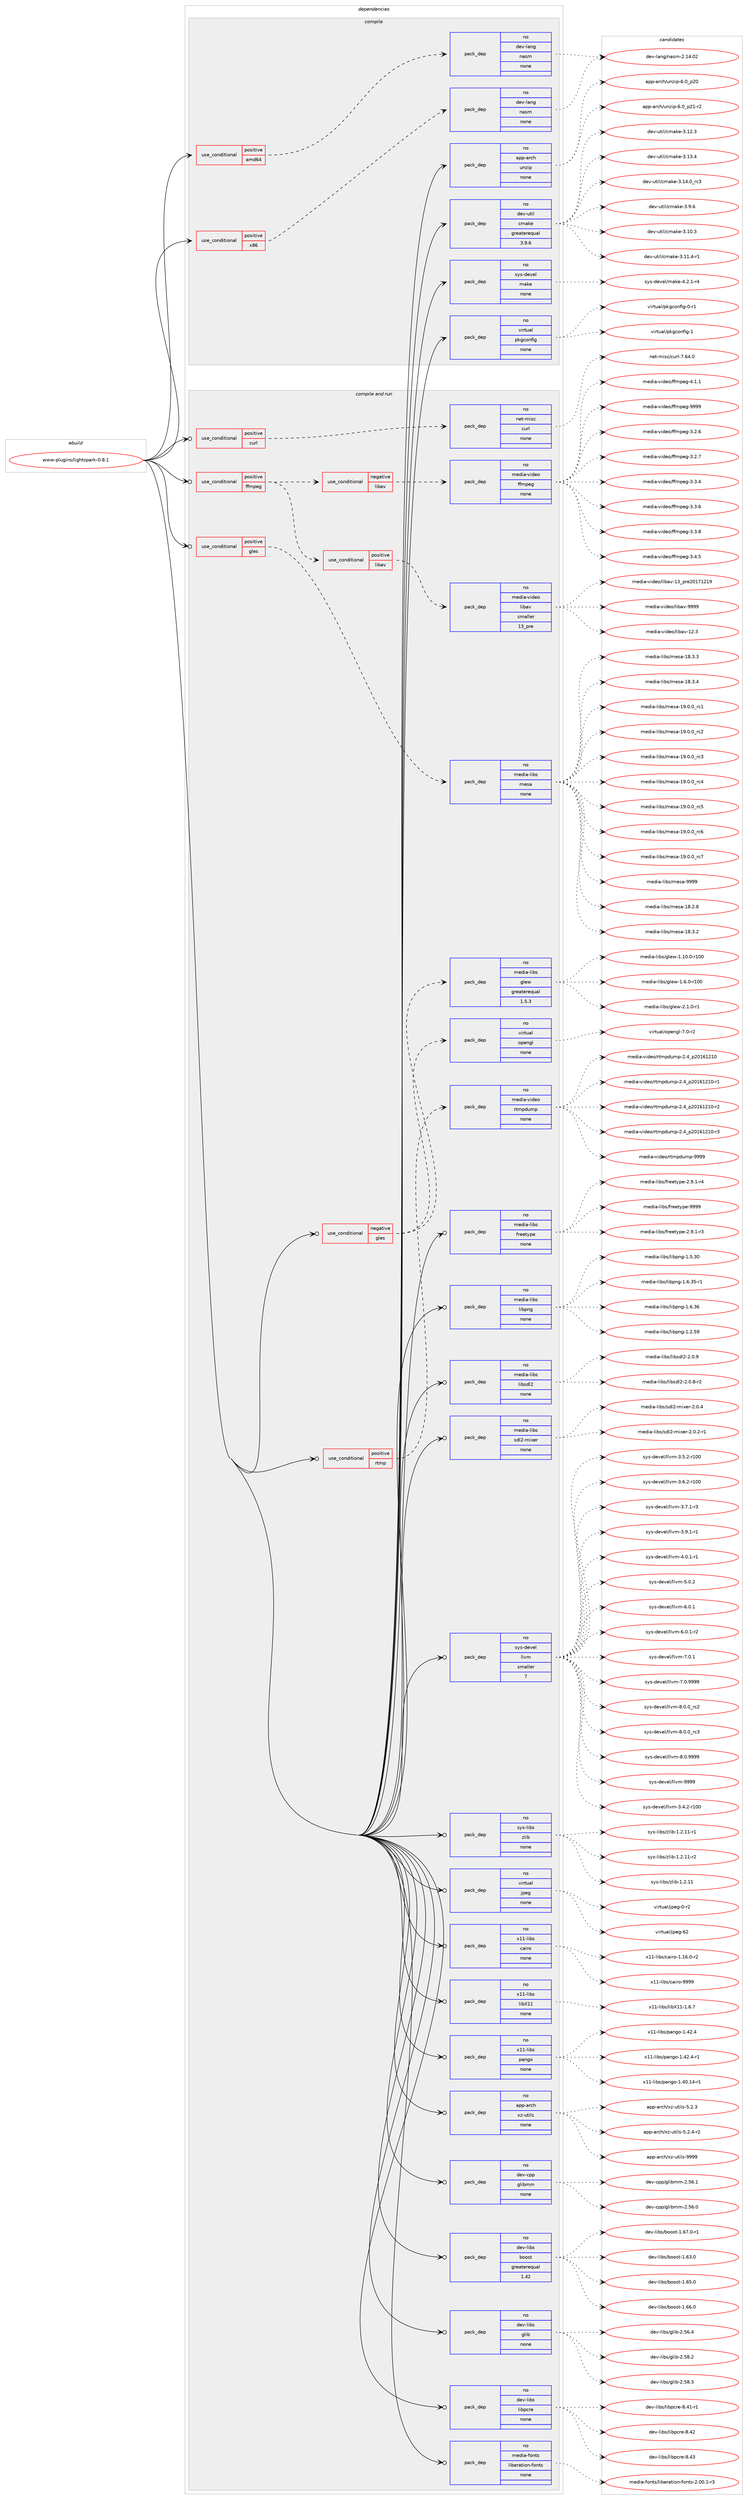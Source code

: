 digraph prolog {

# *************
# Graph options
# *************

newrank=true;
concentrate=true;
compound=true;
graph [rankdir=LR,fontname=Helvetica,fontsize=10,ranksep=1.5];#, ranksep=2.5, nodesep=0.2];
edge  [arrowhead=vee];
node  [fontname=Helvetica,fontsize=10];

# **********
# The ebuild
# **********

subgraph cluster_leftcol {
color=gray;
rank=same;
label=<<i>ebuild</i>>;
id [label="www-plugins/lightspark-0.8.1", color=red, width=4, href="../www-plugins/lightspark-0.8.1.svg"];
}

# ****************
# The dependencies
# ****************

subgraph cluster_midcol {
color=gray;
label=<<i>dependencies</i>>;
subgraph cluster_compile {
fillcolor="#eeeeee";
style=filled;
label=<<i>compile</i>>;
subgraph cond464364 {
dependency1750812 [label=<<TABLE BORDER="0" CELLBORDER="1" CELLSPACING="0" CELLPADDING="4"><TR><TD ROWSPAN="3" CELLPADDING="10">use_conditional</TD></TR><TR><TD>positive</TD></TR><TR><TD>amd64</TD></TR></TABLE>>, shape=none, color=red];
subgraph pack1257168 {
dependency1750813 [label=<<TABLE BORDER="0" CELLBORDER="1" CELLSPACING="0" CELLPADDING="4" WIDTH="220"><TR><TD ROWSPAN="6" CELLPADDING="30">pack_dep</TD></TR><TR><TD WIDTH="110">no</TD></TR><TR><TD>dev-lang</TD></TR><TR><TD>nasm</TD></TR><TR><TD>none</TD></TR><TR><TD></TD></TR></TABLE>>, shape=none, color=blue];
}
dependency1750812:e -> dependency1750813:w [weight=20,style="dashed",arrowhead="vee"];
}
id:e -> dependency1750812:w [weight=20,style="solid",arrowhead="vee"];
subgraph cond464365 {
dependency1750814 [label=<<TABLE BORDER="0" CELLBORDER="1" CELLSPACING="0" CELLPADDING="4"><TR><TD ROWSPAN="3" CELLPADDING="10">use_conditional</TD></TR><TR><TD>positive</TD></TR><TR><TD>x86</TD></TR></TABLE>>, shape=none, color=red];
subgraph pack1257169 {
dependency1750815 [label=<<TABLE BORDER="0" CELLBORDER="1" CELLSPACING="0" CELLPADDING="4" WIDTH="220"><TR><TD ROWSPAN="6" CELLPADDING="30">pack_dep</TD></TR><TR><TD WIDTH="110">no</TD></TR><TR><TD>dev-lang</TD></TR><TR><TD>nasm</TD></TR><TR><TD>none</TD></TR><TR><TD></TD></TR></TABLE>>, shape=none, color=blue];
}
dependency1750814:e -> dependency1750815:w [weight=20,style="dashed",arrowhead="vee"];
}
id:e -> dependency1750814:w [weight=20,style="solid",arrowhead="vee"];
subgraph pack1257170 {
dependency1750816 [label=<<TABLE BORDER="0" CELLBORDER="1" CELLSPACING="0" CELLPADDING="4" WIDTH="220"><TR><TD ROWSPAN="6" CELLPADDING="30">pack_dep</TD></TR><TR><TD WIDTH="110">no</TD></TR><TR><TD>app-arch</TD></TR><TR><TD>unzip</TD></TR><TR><TD>none</TD></TR><TR><TD></TD></TR></TABLE>>, shape=none, color=blue];
}
id:e -> dependency1750816:w [weight=20,style="solid",arrowhead="vee"];
subgraph pack1257171 {
dependency1750817 [label=<<TABLE BORDER="0" CELLBORDER="1" CELLSPACING="0" CELLPADDING="4" WIDTH="220"><TR><TD ROWSPAN="6" CELLPADDING="30">pack_dep</TD></TR><TR><TD WIDTH="110">no</TD></TR><TR><TD>dev-util</TD></TR><TR><TD>cmake</TD></TR><TR><TD>greaterequal</TD></TR><TR><TD>3.9.6</TD></TR></TABLE>>, shape=none, color=blue];
}
id:e -> dependency1750817:w [weight=20,style="solid",arrowhead="vee"];
subgraph pack1257172 {
dependency1750818 [label=<<TABLE BORDER="0" CELLBORDER="1" CELLSPACING="0" CELLPADDING="4" WIDTH="220"><TR><TD ROWSPAN="6" CELLPADDING="30">pack_dep</TD></TR><TR><TD WIDTH="110">no</TD></TR><TR><TD>sys-devel</TD></TR><TR><TD>make</TD></TR><TR><TD>none</TD></TR><TR><TD></TD></TR></TABLE>>, shape=none, color=blue];
}
id:e -> dependency1750818:w [weight=20,style="solid",arrowhead="vee"];
subgraph pack1257173 {
dependency1750819 [label=<<TABLE BORDER="0" CELLBORDER="1" CELLSPACING="0" CELLPADDING="4" WIDTH="220"><TR><TD ROWSPAN="6" CELLPADDING="30">pack_dep</TD></TR><TR><TD WIDTH="110">no</TD></TR><TR><TD>virtual</TD></TR><TR><TD>pkgconfig</TD></TR><TR><TD>none</TD></TR><TR><TD></TD></TR></TABLE>>, shape=none, color=blue];
}
id:e -> dependency1750819:w [weight=20,style="solid",arrowhead="vee"];
}
subgraph cluster_compileandrun {
fillcolor="#eeeeee";
style=filled;
label=<<i>compile and run</i>>;
subgraph cond464366 {
dependency1750820 [label=<<TABLE BORDER="0" CELLBORDER="1" CELLSPACING="0" CELLPADDING="4"><TR><TD ROWSPAN="3" CELLPADDING="10">use_conditional</TD></TR><TR><TD>negative</TD></TR><TR><TD>gles</TD></TR></TABLE>>, shape=none, color=red];
subgraph pack1257174 {
dependency1750821 [label=<<TABLE BORDER="0" CELLBORDER="1" CELLSPACING="0" CELLPADDING="4" WIDTH="220"><TR><TD ROWSPAN="6" CELLPADDING="30">pack_dep</TD></TR><TR><TD WIDTH="110">no</TD></TR><TR><TD>media-libs</TD></TR><TR><TD>glew</TD></TR><TR><TD>greaterequal</TD></TR><TR><TD>1.5.3</TD></TR></TABLE>>, shape=none, color=blue];
}
dependency1750820:e -> dependency1750821:w [weight=20,style="dashed",arrowhead="vee"];
subgraph pack1257175 {
dependency1750822 [label=<<TABLE BORDER="0" CELLBORDER="1" CELLSPACING="0" CELLPADDING="4" WIDTH="220"><TR><TD ROWSPAN="6" CELLPADDING="30">pack_dep</TD></TR><TR><TD WIDTH="110">no</TD></TR><TR><TD>virtual</TD></TR><TR><TD>opengl</TD></TR><TR><TD>none</TD></TR><TR><TD></TD></TR></TABLE>>, shape=none, color=blue];
}
dependency1750820:e -> dependency1750822:w [weight=20,style="dashed",arrowhead="vee"];
}
id:e -> dependency1750820:w [weight=20,style="solid",arrowhead="odotvee"];
subgraph cond464367 {
dependency1750823 [label=<<TABLE BORDER="0" CELLBORDER="1" CELLSPACING="0" CELLPADDING="4"><TR><TD ROWSPAN="3" CELLPADDING="10">use_conditional</TD></TR><TR><TD>positive</TD></TR><TR><TD>curl</TD></TR></TABLE>>, shape=none, color=red];
subgraph pack1257176 {
dependency1750824 [label=<<TABLE BORDER="0" CELLBORDER="1" CELLSPACING="0" CELLPADDING="4" WIDTH="220"><TR><TD ROWSPAN="6" CELLPADDING="30">pack_dep</TD></TR><TR><TD WIDTH="110">no</TD></TR><TR><TD>net-misc</TD></TR><TR><TD>curl</TD></TR><TR><TD>none</TD></TR><TR><TD></TD></TR></TABLE>>, shape=none, color=blue];
}
dependency1750823:e -> dependency1750824:w [weight=20,style="dashed",arrowhead="vee"];
}
id:e -> dependency1750823:w [weight=20,style="solid",arrowhead="odotvee"];
subgraph cond464368 {
dependency1750825 [label=<<TABLE BORDER="0" CELLBORDER="1" CELLSPACING="0" CELLPADDING="4"><TR><TD ROWSPAN="3" CELLPADDING="10">use_conditional</TD></TR><TR><TD>positive</TD></TR><TR><TD>ffmpeg</TD></TR></TABLE>>, shape=none, color=red];
subgraph cond464369 {
dependency1750826 [label=<<TABLE BORDER="0" CELLBORDER="1" CELLSPACING="0" CELLPADDING="4"><TR><TD ROWSPAN="3" CELLPADDING="10">use_conditional</TD></TR><TR><TD>positive</TD></TR><TR><TD>libav</TD></TR></TABLE>>, shape=none, color=red];
subgraph pack1257177 {
dependency1750827 [label=<<TABLE BORDER="0" CELLBORDER="1" CELLSPACING="0" CELLPADDING="4" WIDTH="220"><TR><TD ROWSPAN="6" CELLPADDING="30">pack_dep</TD></TR><TR><TD WIDTH="110">no</TD></TR><TR><TD>media-video</TD></TR><TR><TD>libav</TD></TR><TR><TD>smaller</TD></TR><TR><TD>13_pre</TD></TR></TABLE>>, shape=none, color=blue];
}
dependency1750826:e -> dependency1750827:w [weight=20,style="dashed",arrowhead="vee"];
}
dependency1750825:e -> dependency1750826:w [weight=20,style="dashed",arrowhead="vee"];
subgraph cond464370 {
dependency1750828 [label=<<TABLE BORDER="0" CELLBORDER="1" CELLSPACING="0" CELLPADDING="4"><TR><TD ROWSPAN="3" CELLPADDING="10">use_conditional</TD></TR><TR><TD>negative</TD></TR><TR><TD>libav</TD></TR></TABLE>>, shape=none, color=red];
subgraph pack1257178 {
dependency1750829 [label=<<TABLE BORDER="0" CELLBORDER="1" CELLSPACING="0" CELLPADDING="4" WIDTH="220"><TR><TD ROWSPAN="6" CELLPADDING="30">pack_dep</TD></TR><TR><TD WIDTH="110">no</TD></TR><TR><TD>media-video</TD></TR><TR><TD>ffmpeg</TD></TR><TR><TD>none</TD></TR><TR><TD></TD></TR></TABLE>>, shape=none, color=blue];
}
dependency1750828:e -> dependency1750829:w [weight=20,style="dashed",arrowhead="vee"];
}
dependency1750825:e -> dependency1750828:w [weight=20,style="dashed",arrowhead="vee"];
}
id:e -> dependency1750825:w [weight=20,style="solid",arrowhead="odotvee"];
subgraph cond464371 {
dependency1750830 [label=<<TABLE BORDER="0" CELLBORDER="1" CELLSPACING="0" CELLPADDING="4"><TR><TD ROWSPAN="3" CELLPADDING="10">use_conditional</TD></TR><TR><TD>positive</TD></TR><TR><TD>gles</TD></TR></TABLE>>, shape=none, color=red];
subgraph pack1257179 {
dependency1750831 [label=<<TABLE BORDER="0" CELLBORDER="1" CELLSPACING="0" CELLPADDING="4" WIDTH="220"><TR><TD ROWSPAN="6" CELLPADDING="30">pack_dep</TD></TR><TR><TD WIDTH="110">no</TD></TR><TR><TD>media-libs</TD></TR><TR><TD>mesa</TD></TR><TR><TD>none</TD></TR><TR><TD></TD></TR></TABLE>>, shape=none, color=blue];
}
dependency1750830:e -> dependency1750831:w [weight=20,style="dashed",arrowhead="vee"];
}
id:e -> dependency1750830:w [weight=20,style="solid",arrowhead="odotvee"];
subgraph cond464372 {
dependency1750832 [label=<<TABLE BORDER="0" CELLBORDER="1" CELLSPACING="0" CELLPADDING="4"><TR><TD ROWSPAN="3" CELLPADDING="10">use_conditional</TD></TR><TR><TD>positive</TD></TR><TR><TD>rtmp</TD></TR></TABLE>>, shape=none, color=red];
subgraph pack1257180 {
dependency1750833 [label=<<TABLE BORDER="0" CELLBORDER="1" CELLSPACING="0" CELLPADDING="4" WIDTH="220"><TR><TD ROWSPAN="6" CELLPADDING="30">pack_dep</TD></TR><TR><TD WIDTH="110">no</TD></TR><TR><TD>media-video</TD></TR><TR><TD>rtmpdump</TD></TR><TR><TD>none</TD></TR><TR><TD></TD></TR></TABLE>>, shape=none, color=blue];
}
dependency1750832:e -> dependency1750833:w [weight=20,style="dashed",arrowhead="vee"];
}
id:e -> dependency1750832:w [weight=20,style="solid",arrowhead="odotvee"];
subgraph pack1257181 {
dependency1750834 [label=<<TABLE BORDER="0" CELLBORDER="1" CELLSPACING="0" CELLPADDING="4" WIDTH="220"><TR><TD ROWSPAN="6" CELLPADDING="30">pack_dep</TD></TR><TR><TD WIDTH="110">no</TD></TR><TR><TD>app-arch</TD></TR><TR><TD>xz-utils</TD></TR><TR><TD>none</TD></TR><TR><TD></TD></TR></TABLE>>, shape=none, color=blue];
}
id:e -> dependency1750834:w [weight=20,style="solid",arrowhead="odotvee"];
subgraph pack1257182 {
dependency1750835 [label=<<TABLE BORDER="0" CELLBORDER="1" CELLSPACING="0" CELLPADDING="4" WIDTH="220"><TR><TD ROWSPAN="6" CELLPADDING="30">pack_dep</TD></TR><TR><TD WIDTH="110">no</TD></TR><TR><TD>dev-cpp</TD></TR><TR><TD>glibmm</TD></TR><TR><TD>none</TD></TR><TR><TD></TD></TR></TABLE>>, shape=none, color=blue];
}
id:e -> dependency1750835:w [weight=20,style="solid",arrowhead="odotvee"];
subgraph pack1257183 {
dependency1750836 [label=<<TABLE BORDER="0" CELLBORDER="1" CELLSPACING="0" CELLPADDING="4" WIDTH="220"><TR><TD ROWSPAN="6" CELLPADDING="30">pack_dep</TD></TR><TR><TD WIDTH="110">no</TD></TR><TR><TD>dev-libs</TD></TR><TR><TD>boost</TD></TR><TR><TD>greaterequal</TD></TR><TR><TD>1.42</TD></TR></TABLE>>, shape=none, color=blue];
}
id:e -> dependency1750836:w [weight=20,style="solid",arrowhead="odotvee"];
subgraph pack1257184 {
dependency1750837 [label=<<TABLE BORDER="0" CELLBORDER="1" CELLSPACING="0" CELLPADDING="4" WIDTH="220"><TR><TD ROWSPAN="6" CELLPADDING="30">pack_dep</TD></TR><TR><TD WIDTH="110">no</TD></TR><TR><TD>dev-libs</TD></TR><TR><TD>glib</TD></TR><TR><TD>none</TD></TR><TR><TD></TD></TR></TABLE>>, shape=none, color=blue];
}
id:e -> dependency1750837:w [weight=20,style="solid",arrowhead="odotvee"];
subgraph pack1257185 {
dependency1750838 [label=<<TABLE BORDER="0" CELLBORDER="1" CELLSPACING="0" CELLPADDING="4" WIDTH="220"><TR><TD ROWSPAN="6" CELLPADDING="30">pack_dep</TD></TR><TR><TD WIDTH="110">no</TD></TR><TR><TD>dev-libs</TD></TR><TR><TD>libpcre</TD></TR><TR><TD>none</TD></TR><TR><TD></TD></TR></TABLE>>, shape=none, color=blue];
}
id:e -> dependency1750838:w [weight=20,style="solid",arrowhead="odotvee"];
subgraph pack1257186 {
dependency1750839 [label=<<TABLE BORDER="0" CELLBORDER="1" CELLSPACING="0" CELLPADDING="4" WIDTH="220"><TR><TD ROWSPAN="6" CELLPADDING="30">pack_dep</TD></TR><TR><TD WIDTH="110">no</TD></TR><TR><TD>media-fonts</TD></TR><TR><TD>liberation-fonts</TD></TR><TR><TD>none</TD></TR><TR><TD></TD></TR></TABLE>>, shape=none, color=blue];
}
id:e -> dependency1750839:w [weight=20,style="solid",arrowhead="odotvee"];
subgraph pack1257187 {
dependency1750840 [label=<<TABLE BORDER="0" CELLBORDER="1" CELLSPACING="0" CELLPADDING="4" WIDTH="220"><TR><TD ROWSPAN="6" CELLPADDING="30">pack_dep</TD></TR><TR><TD WIDTH="110">no</TD></TR><TR><TD>media-libs</TD></TR><TR><TD>freetype</TD></TR><TR><TD>none</TD></TR><TR><TD></TD></TR></TABLE>>, shape=none, color=blue];
}
id:e -> dependency1750840:w [weight=20,style="solid",arrowhead="odotvee"];
subgraph pack1257188 {
dependency1750841 [label=<<TABLE BORDER="0" CELLBORDER="1" CELLSPACING="0" CELLPADDING="4" WIDTH="220"><TR><TD ROWSPAN="6" CELLPADDING="30">pack_dep</TD></TR><TR><TD WIDTH="110">no</TD></TR><TR><TD>media-libs</TD></TR><TR><TD>libpng</TD></TR><TR><TD>none</TD></TR><TR><TD></TD></TR></TABLE>>, shape=none, color=blue];
}
id:e -> dependency1750841:w [weight=20,style="solid",arrowhead="odotvee"];
subgraph pack1257189 {
dependency1750842 [label=<<TABLE BORDER="0" CELLBORDER="1" CELLSPACING="0" CELLPADDING="4" WIDTH="220"><TR><TD ROWSPAN="6" CELLPADDING="30">pack_dep</TD></TR><TR><TD WIDTH="110">no</TD></TR><TR><TD>media-libs</TD></TR><TR><TD>libsdl2</TD></TR><TR><TD>none</TD></TR><TR><TD></TD></TR></TABLE>>, shape=none, color=blue];
}
id:e -> dependency1750842:w [weight=20,style="solid",arrowhead="odotvee"];
subgraph pack1257190 {
dependency1750843 [label=<<TABLE BORDER="0" CELLBORDER="1" CELLSPACING="0" CELLPADDING="4" WIDTH="220"><TR><TD ROWSPAN="6" CELLPADDING="30">pack_dep</TD></TR><TR><TD WIDTH="110">no</TD></TR><TR><TD>media-libs</TD></TR><TR><TD>sdl2-mixer</TD></TR><TR><TD>none</TD></TR><TR><TD></TD></TR></TABLE>>, shape=none, color=blue];
}
id:e -> dependency1750843:w [weight=20,style="solid",arrowhead="odotvee"];
subgraph pack1257191 {
dependency1750844 [label=<<TABLE BORDER="0" CELLBORDER="1" CELLSPACING="0" CELLPADDING="4" WIDTH="220"><TR><TD ROWSPAN="6" CELLPADDING="30">pack_dep</TD></TR><TR><TD WIDTH="110">no</TD></TR><TR><TD>sys-devel</TD></TR><TR><TD>llvm</TD></TR><TR><TD>smaller</TD></TR><TR><TD>7</TD></TR></TABLE>>, shape=none, color=blue];
}
id:e -> dependency1750844:w [weight=20,style="solid",arrowhead="odotvee"];
subgraph pack1257192 {
dependency1750845 [label=<<TABLE BORDER="0" CELLBORDER="1" CELLSPACING="0" CELLPADDING="4" WIDTH="220"><TR><TD ROWSPAN="6" CELLPADDING="30">pack_dep</TD></TR><TR><TD WIDTH="110">no</TD></TR><TR><TD>sys-libs</TD></TR><TR><TD>zlib</TD></TR><TR><TD>none</TD></TR><TR><TD></TD></TR></TABLE>>, shape=none, color=blue];
}
id:e -> dependency1750845:w [weight=20,style="solid",arrowhead="odotvee"];
subgraph pack1257193 {
dependency1750846 [label=<<TABLE BORDER="0" CELLBORDER="1" CELLSPACING="0" CELLPADDING="4" WIDTH="220"><TR><TD ROWSPAN="6" CELLPADDING="30">pack_dep</TD></TR><TR><TD WIDTH="110">no</TD></TR><TR><TD>virtual</TD></TR><TR><TD>jpeg</TD></TR><TR><TD>none</TD></TR><TR><TD></TD></TR></TABLE>>, shape=none, color=blue];
}
id:e -> dependency1750846:w [weight=20,style="solid",arrowhead="odotvee"];
subgraph pack1257194 {
dependency1750847 [label=<<TABLE BORDER="0" CELLBORDER="1" CELLSPACING="0" CELLPADDING="4" WIDTH="220"><TR><TD ROWSPAN="6" CELLPADDING="30">pack_dep</TD></TR><TR><TD WIDTH="110">no</TD></TR><TR><TD>x11-libs</TD></TR><TR><TD>cairo</TD></TR><TR><TD>none</TD></TR><TR><TD></TD></TR></TABLE>>, shape=none, color=blue];
}
id:e -> dependency1750847:w [weight=20,style="solid",arrowhead="odotvee"];
subgraph pack1257195 {
dependency1750848 [label=<<TABLE BORDER="0" CELLBORDER="1" CELLSPACING="0" CELLPADDING="4" WIDTH="220"><TR><TD ROWSPAN="6" CELLPADDING="30">pack_dep</TD></TR><TR><TD WIDTH="110">no</TD></TR><TR><TD>x11-libs</TD></TR><TR><TD>libX11</TD></TR><TR><TD>none</TD></TR><TR><TD></TD></TR></TABLE>>, shape=none, color=blue];
}
id:e -> dependency1750848:w [weight=20,style="solid",arrowhead="odotvee"];
subgraph pack1257196 {
dependency1750849 [label=<<TABLE BORDER="0" CELLBORDER="1" CELLSPACING="0" CELLPADDING="4" WIDTH="220"><TR><TD ROWSPAN="6" CELLPADDING="30">pack_dep</TD></TR><TR><TD WIDTH="110">no</TD></TR><TR><TD>x11-libs</TD></TR><TR><TD>pango</TD></TR><TR><TD>none</TD></TR><TR><TD></TD></TR></TABLE>>, shape=none, color=blue];
}
id:e -> dependency1750849:w [weight=20,style="solid",arrowhead="odotvee"];
}
subgraph cluster_run {
fillcolor="#eeeeee";
style=filled;
label=<<i>run</i>>;
}
}

# **************
# The candidates
# **************

subgraph cluster_choices {
rank=same;
color=gray;
label=<<i>candidates</i>>;

subgraph choice1257168 {
color=black;
nodesep=1;
choice100101118451089711010347110971151094550464952464850 [label="dev-lang/nasm-2.14.02", color=red, width=4,href="../dev-lang/nasm-2.14.02.svg"];
dependency1750813:e -> choice100101118451089711010347110971151094550464952464850:w [style=dotted,weight="100"];
}
subgraph choice1257169 {
color=black;
nodesep=1;
choice100101118451089711010347110971151094550464952464850 [label="dev-lang/nasm-2.14.02", color=red, width=4,href="../dev-lang/nasm-2.14.02.svg"];
dependency1750815:e -> choice100101118451089711010347110971151094550464952464850:w [style=dotted,weight="100"];
}
subgraph choice1257170 {
color=black;
nodesep=1;
choice971121124597114991044711711012210511245544648951125048 [label="app-arch/unzip-6.0_p20", color=red, width=4,href="../app-arch/unzip-6.0_p20.svg"];
choice9711211245971149910447117110122105112455446489511250494511450 [label="app-arch/unzip-6.0_p21-r2", color=red, width=4,href="../app-arch/unzip-6.0_p21-r2.svg"];
dependency1750816:e -> choice971121124597114991044711711012210511245544648951125048:w [style=dotted,weight="100"];
dependency1750816:e -> choice9711211245971149910447117110122105112455446489511250494511450:w [style=dotted,weight="100"];
}
subgraph choice1257171 {
color=black;
nodesep=1;
choice1001011184511711610510847991099710710145514649484651 [label="dev-util/cmake-3.10.3", color=red, width=4,href="../dev-util/cmake-3.10.3.svg"];
choice10010111845117116105108479910997107101455146494946524511449 [label="dev-util/cmake-3.11.4-r1", color=red, width=4,href="../dev-util/cmake-3.11.4-r1.svg"];
choice1001011184511711610510847991099710710145514649504651 [label="dev-util/cmake-3.12.3", color=red, width=4,href="../dev-util/cmake-3.12.3.svg"];
choice1001011184511711610510847991099710710145514649514652 [label="dev-util/cmake-3.13.4", color=red, width=4,href="../dev-util/cmake-3.13.4.svg"];
choice1001011184511711610510847991099710710145514649524648951149951 [label="dev-util/cmake-3.14.0_rc3", color=red, width=4,href="../dev-util/cmake-3.14.0_rc3.svg"];
choice10010111845117116105108479910997107101455146574654 [label="dev-util/cmake-3.9.6", color=red, width=4,href="../dev-util/cmake-3.9.6.svg"];
dependency1750817:e -> choice1001011184511711610510847991099710710145514649484651:w [style=dotted,weight="100"];
dependency1750817:e -> choice10010111845117116105108479910997107101455146494946524511449:w [style=dotted,weight="100"];
dependency1750817:e -> choice1001011184511711610510847991099710710145514649504651:w [style=dotted,weight="100"];
dependency1750817:e -> choice1001011184511711610510847991099710710145514649514652:w [style=dotted,weight="100"];
dependency1750817:e -> choice1001011184511711610510847991099710710145514649524648951149951:w [style=dotted,weight="100"];
dependency1750817:e -> choice10010111845117116105108479910997107101455146574654:w [style=dotted,weight="100"];
}
subgraph choice1257172 {
color=black;
nodesep=1;
choice1151211154510010111810110847109971071014552465046494511452 [label="sys-devel/make-4.2.1-r4", color=red, width=4,href="../sys-devel/make-4.2.1-r4.svg"];
dependency1750818:e -> choice1151211154510010111810110847109971071014552465046494511452:w [style=dotted,weight="100"];
}
subgraph choice1257173 {
color=black;
nodesep=1;
choice11810511411611797108471121071039911111010210510345484511449 [label="virtual/pkgconfig-0-r1", color=red, width=4,href="../virtual/pkgconfig-0-r1.svg"];
choice1181051141161179710847112107103991111101021051034549 [label="virtual/pkgconfig-1", color=red, width=4,href="../virtual/pkgconfig-1.svg"];
dependency1750819:e -> choice11810511411611797108471121071039911111010210510345484511449:w [style=dotted,weight="100"];
dependency1750819:e -> choice1181051141161179710847112107103991111101021051034549:w [style=dotted,weight="100"];
}
subgraph choice1257174 {
color=black;
nodesep=1;
choice109101100105974510810598115471031081011194549464948464845114494848 [label="media-libs/glew-1.10.0-r100", color=red, width=4,href="../media-libs/glew-1.10.0-r100.svg"];
choice1091011001059745108105981154710310810111945494654464845114494848 [label="media-libs/glew-1.6.0-r100", color=red, width=4,href="../media-libs/glew-1.6.0-r100.svg"];
choice109101100105974510810598115471031081011194550464946484511449 [label="media-libs/glew-2.1.0-r1", color=red, width=4,href="../media-libs/glew-2.1.0-r1.svg"];
dependency1750821:e -> choice109101100105974510810598115471031081011194549464948464845114494848:w [style=dotted,weight="100"];
dependency1750821:e -> choice1091011001059745108105981154710310810111945494654464845114494848:w [style=dotted,weight="100"];
dependency1750821:e -> choice109101100105974510810598115471031081011194550464946484511449:w [style=dotted,weight="100"];
}
subgraph choice1257175 {
color=black;
nodesep=1;
choice1181051141161179710847111112101110103108455546484511450 [label="virtual/opengl-7.0-r2", color=red, width=4,href="../virtual/opengl-7.0-r2.svg"];
dependency1750822:e -> choice1181051141161179710847111112101110103108455546484511450:w [style=dotted,weight="100"];
}
subgraph choice1257176 {
color=black;
nodesep=1;
choice1101011164510910511599479911711410845554654524648 [label="net-misc/curl-7.64.0", color=red, width=4,href="../net-misc/curl-7.64.0.svg"];
dependency1750824:e -> choice1101011164510910511599479911711410845554654524648:w [style=dotted,weight="100"];
}
subgraph choice1257177 {
color=black;
nodesep=1;
choice10910110010597451181051001011114710810598971184549504651 [label="media-video/libav-12.3", color=red, width=4,href="../media-video/libav-12.3.svg"];
choice1091011001059745118105100101111471081059897118454951951121141015048495549504957 [label="media-video/libav-13_pre20171219", color=red, width=4,href="../media-video/libav-13_pre20171219.svg"];
choice10910110010597451181051001011114710810598971184557575757 [label="media-video/libav-9999", color=red, width=4,href="../media-video/libav-9999.svg"];
dependency1750827:e -> choice10910110010597451181051001011114710810598971184549504651:w [style=dotted,weight="100"];
dependency1750827:e -> choice1091011001059745118105100101111471081059897118454951951121141015048495549504957:w [style=dotted,weight="100"];
dependency1750827:e -> choice10910110010597451181051001011114710810598971184557575757:w [style=dotted,weight="100"];
}
subgraph choice1257178 {
color=black;
nodesep=1;
choice109101100105974511810510010111147102102109112101103455146504654 [label="media-video/ffmpeg-3.2.6", color=red, width=4,href="../media-video/ffmpeg-3.2.6.svg"];
choice109101100105974511810510010111147102102109112101103455146504655 [label="media-video/ffmpeg-3.2.7", color=red, width=4,href="../media-video/ffmpeg-3.2.7.svg"];
choice109101100105974511810510010111147102102109112101103455146514652 [label="media-video/ffmpeg-3.3.4", color=red, width=4,href="../media-video/ffmpeg-3.3.4.svg"];
choice109101100105974511810510010111147102102109112101103455146514654 [label="media-video/ffmpeg-3.3.6", color=red, width=4,href="../media-video/ffmpeg-3.3.6.svg"];
choice109101100105974511810510010111147102102109112101103455146514656 [label="media-video/ffmpeg-3.3.8", color=red, width=4,href="../media-video/ffmpeg-3.3.8.svg"];
choice109101100105974511810510010111147102102109112101103455146524653 [label="media-video/ffmpeg-3.4.5", color=red, width=4,href="../media-video/ffmpeg-3.4.5.svg"];
choice109101100105974511810510010111147102102109112101103455246494649 [label="media-video/ffmpeg-4.1.1", color=red, width=4,href="../media-video/ffmpeg-4.1.1.svg"];
choice1091011001059745118105100101111471021021091121011034557575757 [label="media-video/ffmpeg-9999", color=red, width=4,href="../media-video/ffmpeg-9999.svg"];
dependency1750829:e -> choice109101100105974511810510010111147102102109112101103455146504654:w [style=dotted,weight="100"];
dependency1750829:e -> choice109101100105974511810510010111147102102109112101103455146504655:w [style=dotted,weight="100"];
dependency1750829:e -> choice109101100105974511810510010111147102102109112101103455146514652:w [style=dotted,weight="100"];
dependency1750829:e -> choice109101100105974511810510010111147102102109112101103455146514654:w [style=dotted,weight="100"];
dependency1750829:e -> choice109101100105974511810510010111147102102109112101103455146514656:w [style=dotted,weight="100"];
dependency1750829:e -> choice109101100105974511810510010111147102102109112101103455146524653:w [style=dotted,weight="100"];
dependency1750829:e -> choice109101100105974511810510010111147102102109112101103455246494649:w [style=dotted,weight="100"];
dependency1750829:e -> choice1091011001059745118105100101111471021021091121011034557575757:w [style=dotted,weight="100"];
}
subgraph choice1257179 {
color=black;
nodesep=1;
choice109101100105974510810598115471091011159745495646504656 [label="media-libs/mesa-18.2.8", color=red, width=4,href="../media-libs/mesa-18.2.8.svg"];
choice109101100105974510810598115471091011159745495646514650 [label="media-libs/mesa-18.3.2", color=red, width=4,href="../media-libs/mesa-18.3.2.svg"];
choice109101100105974510810598115471091011159745495646514651 [label="media-libs/mesa-18.3.3", color=red, width=4,href="../media-libs/mesa-18.3.3.svg"];
choice109101100105974510810598115471091011159745495646514652 [label="media-libs/mesa-18.3.4", color=red, width=4,href="../media-libs/mesa-18.3.4.svg"];
choice109101100105974510810598115471091011159745495746484648951149949 [label="media-libs/mesa-19.0.0_rc1", color=red, width=4,href="../media-libs/mesa-19.0.0_rc1.svg"];
choice109101100105974510810598115471091011159745495746484648951149950 [label="media-libs/mesa-19.0.0_rc2", color=red, width=4,href="../media-libs/mesa-19.0.0_rc2.svg"];
choice109101100105974510810598115471091011159745495746484648951149951 [label="media-libs/mesa-19.0.0_rc3", color=red, width=4,href="../media-libs/mesa-19.0.0_rc3.svg"];
choice109101100105974510810598115471091011159745495746484648951149952 [label="media-libs/mesa-19.0.0_rc4", color=red, width=4,href="../media-libs/mesa-19.0.0_rc4.svg"];
choice109101100105974510810598115471091011159745495746484648951149953 [label="media-libs/mesa-19.0.0_rc5", color=red, width=4,href="../media-libs/mesa-19.0.0_rc5.svg"];
choice109101100105974510810598115471091011159745495746484648951149954 [label="media-libs/mesa-19.0.0_rc6", color=red, width=4,href="../media-libs/mesa-19.0.0_rc6.svg"];
choice109101100105974510810598115471091011159745495746484648951149955 [label="media-libs/mesa-19.0.0_rc7", color=red, width=4,href="../media-libs/mesa-19.0.0_rc7.svg"];
choice10910110010597451081059811547109101115974557575757 [label="media-libs/mesa-9999", color=red, width=4,href="../media-libs/mesa-9999.svg"];
dependency1750831:e -> choice109101100105974510810598115471091011159745495646504656:w [style=dotted,weight="100"];
dependency1750831:e -> choice109101100105974510810598115471091011159745495646514650:w [style=dotted,weight="100"];
dependency1750831:e -> choice109101100105974510810598115471091011159745495646514651:w [style=dotted,weight="100"];
dependency1750831:e -> choice109101100105974510810598115471091011159745495646514652:w [style=dotted,weight="100"];
dependency1750831:e -> choice109101100105974510810598115471091011159745495746484648951149949:w [style=dotted,weight="100"];
dependency1750831:e -> choice109101100105974510810598115471091011159745495746484648951149950:w [style=dotted,weight="100"];
dependency1750831:e -> choice109101100105974510810598115471091011159745495746484648951149951:w [style=dotted,weight="100"];
dependency1750831:e -> choice109101100105974510810598115471091011159745495746484648951149952:w [style=dotted,weight="100"];
dependency1750831:e -> choice109101100105974510810598115471091011159745495746484648951149953:w [style=dotted,weight="100"];
dependency1750831:e -> choice109101100105974510810598115471091011159745495746484648951149954:w [style=dotted,weight="100"];
dependency1750831:e -> choice109101100105974510810598115471091011159745495746484648951149955:w [style=dotted,weight="100"];
dependency1750831:e -> choice10910110010597451081059811547109101115974557575757:w [style=dotted,weight="100"];
}
subgraph choice1257180 {
color=black;
nodesep=1;
choice10910110010597451181051001011114711411610911210011710911245504652951125048495449504948 [label="media-video/rtmpdump-2.4_p20161210", color=red, width=4,href="../media-video/rtmpdump-2.4_p20161210.svg"];
choice109101100105974511810510010111147114116109112100117109112455046529511250484954495049484511449 [label="media-video/rtmpdump-2.4_p20161210-r1", color=red, width=4,href="../media-video/rtmpdump-2.4_p20161210-r1.svg"];
choice109101100105974511810510010111147114116109112100117109112455046529511250484954495049484511450 [label="media-video/rtmpdump-2.4_p20161210-r2", color=red, width=4,href="../media-video/rtmpdump-2.4_p20161210-r2.svg"];
choice109101100105974511810510010111147114116109112100117109112455046529511250484954495049484511451 [label="media-video/rtmpdump-2.4_p20161210-r3", color=red, width=4,href="../media-video/rtmpdump-2.4_p20161210-r3.svg"];
choice1091011001059745118105100101111471141161091121001171091124557575757 [label="media-video/rtmpdump-9999", color=red, width=4,href="../media-video/rtmpdump-9999.svg"];
dependency1750833:e -> choice10910110010597451181051001011114711411610911210011710911245504652951125048495449504948:w [style=dotted,weight="100"];
dependency1750833:e -> choice109101100105974511810510010111147114116109112100117109112455046529511250484954495049484511449:w [style=dotted,weight="100"];
dependency1750833:e -> choice109101100105974511810510010111147114116109112100117109112455046529511250484954495049484511450:w [style=dotted,weight="100"];
dependency1750833:e -> choice109101100105974511810510010111147114116109112100117109112455046529511250484954495049484511451:w [style=dotted,weight="100"];
dependency1750833:e -> choice1091011001059745118105100101111471141161091121001171091124557575757:w [style=dotted,weight="100"];
}
subgraph choice1257181 {
color=black;
nodesep=1;
choice971121124597114991044712012245117116105108115455346504651 [label="app-arch/xz-utils-5.2.3", color=red, width=4,href="../app-arch/xz-utils-5.2.3.svg"];
choice9711211245971149910447120122451171161051081154553465046524511450 [label="app-arch/xz-utils-5.2.4-r2", color=red, width=4,href="../app-arch/xz-utils-5.2.4-r2.svg"];
choice9711211245971149910447120122451171161051081154557575757 [label="app-arch/xz-utils-9999", color=red, width=4,href="../app-arch/xz-utils-9999.svg"];
dependency1750834:e -> choice971121124597114991044712012245117116105108115455346504651:w [style=dotted,weight="100"];
dependency1750834:e -> choice9711211245971149910447120122451171161051081154553465046524511450:w [style=dotted,weight="100"];
dependency1750834:e -> choice9711211245971149910447120122451171161051081154557575757:w [style=dotted,weight="100"];
}
subgraph choice1257182 {
color=black;
nodesep=1;
choice1001011184599112112471031081059810910945504653544648 [label="dev-cpp/glibmm-2.56.0", color=red, width=4,href="../dev-cpp/glibmm-2.56.0.svg"];
choice1001011184599112112471031081059810910945504653544649 [label="dev-cpp/glibmm-2.56.1", color=red, width=4,href="../dev-cpp/glibmm-2.56.1.svg"];
dependency1750835:e -> choice1001011184599112112471031081059810910945504653544648:w [style=dotted,weight="100"];
dependency1750835:e -> choice1001011184599112112471031081059810910945504653544649:w [style=dotted,weight="100"];
}
subgraph choice1257183 {
color=black;
nodesep=1;
choice1001011184510810598115479811111111511645494654514648 [label="dev-libs/boost-1.63.0", color=red, width=4,href="../dev-libs/boost-1.63.0.svg"];
choice1001011184510810598115479811111111511645494654534648 [label="dev-libs/boost-1.65.0", color=red, width=4,href="../dev-libs/boost-1.65.0.svg"];
choice1001011184510810598115479811111111511645494654544648 [label="dev-libs/boost-1.66.0", color=red, width=4,href="../dev-libs/boost-1.66.0.svg"];
choice10010111845108105981154798111111115116454946545546484511449 [label="dev-libs/boost-1.67.0-r1", color=red, width=4,href="../dev-libs/boost-1.67.0-r1.svg"];
dependency1750836:e -> choice1001011184510810598115479811111111511645494654514648:w [style=dotted,weight="100"];
dependency1750836:e -> choice1001011184510810598115479811111111511645494654534648:w [style=dotted,weight="100"];
dependency1750836:e -> choice1001011184510810598115479811111111511645494654544648:w [style=dotted,weight="100"];
dependency1750836:e -> choice10010111845108105981154798111111115116454946545546484511449:w [style=dotted,weight="100"];
}
subgraph choice1257184 {
color=black;
nodesep=1;
choice1001011184510810598115471031081059845504653544652 [label="dev-libs/glib-2.56.4", color=red, width=4,href="../dev-libs/glib-2.56.4.svg"];
choice1001011184510810598115471031081059845504653564650 [label="dev-libs/glib-2.58.2", color=red, width=4,href="../dev-libs/glib-2.58.2.svg"];
choice1001011184510810598115471031081059845504653564651 [label="dev-libs/glib-2.58.3", color=red, width=4,href="../dev-libs/glib-2.58.3.svg"];
dependency1750837:e -> choice1001011184510810598115471031081059845504653544652:w [style=dotted,weight="100"];
dependency1750837:e -> choice1001011184510810598115471031081059845504653564650:w [style=dotted,weight="100"];
dependency1750837:e -> choice1001011184510810598115471031081059845504653564651:w [style=dotted,weight="100"];
}
subgraph choice1257185 {
color=black;
nodesep=1;
choice100101118451081059811547108105981129911410145564652494511449 [label="dev-libs/libpcre-8.41-r1", color=red, width=4,href="../dev-libs/libpcre-8.41-r1.svg"];
choice10010111845108105981154710810598112991141014556465250 [label="dev-libs/libpcre-8.42", color=red, width=4,href="../dev-libs/libpcre-8.42.svg"];
choice10010111845108105981154710810598112991141014556465251 [label="dev-libs/libpcre-8.43", color=red, width=4,href="../dev-libs/libpcre-8.43.svg"];
dependency1750838:e -> choice100101118451081059811547108105981129911410145564652494511449:w [style=dotted,weight="100"];
dependency1750838:e -> choice10010111845108105981154710810598112991141014556465250:w [style=dotted,weight="100"];
dependency1750838:e -> choice10010111845108105981154710810598112991141014556465251:w [style=dotted,weight="100"];
}
subgraph choice1257186 {
color=black;
nodesep=1;
choice109101100105974510211111011611547108105981011149711610511111045102111110116115455046484846494511451 [label="media-fonts/liberation-fonts-2.00.1-r3", color=red, width=4,href="../media-fonts/liberation-fonts-2.00.1-r3.svg"];
dependency1750839:e -> choice109101100105974510211111011611547108105981011149711610511111045102111110116115455046484846494511451:w [style=dotted,weight="100"];
}
subgraph choice1257187 {
color=black;
nodesep=1;
choice109101100105974510810598115471021141011011161211121014550465746494511451 [label="media-libs/freetype-2.9.1-r3", color=red, width=4,href="../media-libs/freetype-2.9.1-r3.svg"];
choice109101100105974510810598115471021141011011161211121014550465746494511452 [label="media-libs/freetype-2.9.1-r4", color=red, width=4,href="../media-libs/freetype-2.9.1-r4.svg"];
choice109101100105974510810598115471021141011011161211121014557575757 [label="media-libs/freetype-9999", color=red, width=4,href="../media-libs/freetype-9999.svg"];
dependency1750840:e -> choice109101100105974510810598115471021141011011161211121014550465746494511451:w [style=dotted,weight="100"];
dependency1750840:e -> choice109101100105974510810598115471021141011011161211121014550465746494511452:w [style=dotted,weight="100"];
dependency1750840:e -> choice109101100105974510810598115471021141011011161211121014557575757:w [style=dotted,weight="100"];
}
subgraph choice1257188 {
color=black;
nodesep=1;
choice109101100105974510810598115471081059811211010345494650465357 [label="media-libs/libpng-1.2.59", color=red, width=4,href="../media-libs/libpng-1.2.59.svg"];
choice109101100105974510810598115471081059811211010345494653465148 [label="media-libs/libpng-1.5.30", color=red, width=4,href="../media-libs/libpng-1.5.30.svg"];
choice1091011001059745108105981154710810598112110103454946544651534511449 [label="media-libs/libpng-1.6.35-r1", color=red, width=4,href="../media-libs/libpng-1.6.35-r1.svg"];
choice109101100105974510810598115471081059811211010345494654465154 [label="media-libs/libpng-1.6.36", color=red, width=4,href="../media-libs/libpng-1.6.36.svg"];
dependency1750841:e -> choice109101100105974510810598115471081059811211010345494650465357:w [style=dotted,weight="100"];
dependency1750841:e -> choice109101100105974510810598115471081059811211010345494653465148:w [style=dotted,weight="100"];
dependency1750841:e -> choice1091011001059745108105981154710810598112110103454946544651534511449:w [style=dotted,weight="100"];
dependency1750841:e -> choice109101100105974510810598115471081059811211010345494654465154:w [style=dotted,weight="100"];
}
subgraph choice1257189 {
color=black;
nodesep=1;
choice1091011001059745108105981154710810598115100108504550464846564511450 [label="media-libs/libsdl2-2.0.8-r2", color=red, width=4,href="../media-libs/libsdl2-2.0.8-r2.svg"];
choice109101100105974510810598115471081059811510010850455046484657 [label="media-libs/libsdl2-2.0.9", color=red, width=4,href="../media-libs/libsdl2-2.0.9.svg"];
dependency1750842:e -> choice1091011001059745108105981154710810598115100108504550464846564511450:w [style=dotted,weight="100"];
dependency1750842:e -> choice109101100105974510810598115471081059811510010850455046484657:w [style=dotted,weight="100"];
}
subgraph choice1257190 {
color=black;
nodesep=1;
choice1091011001059745108105981154711510010850451091051201011144550464846504511449 [label="media-libs/sdl2-mixer-2.0.2-r1", color=red, width=4,href="../media-libs/sdl2-mixer-2.0.2-r1.svg"];
choice109101100105974510810598115471151001085045109105120101114455046484652 [label="media-libs/sdl2-mixer-2.0.4", color=red, width=4,href="../media-libs/sdl2-mixer-2.0.4.svg"];
dependency1750843:e -> choice1091011001059745108105981154711510010850451091051201011144550464846504511449:w [style=dotted,weight="100"];
dependency1750843:e -> choice109101100105974510810598115471151001085045109105120101114455046484652:w [style=dotted,weight="100"];
}
subgraph choice1257191 {
color=black;
nodesep=1;
choice115121115451001011181011084710810811810945514652465045114494848 [label="sys-devel/llvm-3.4.2-r100", color=red, width=4,href="../sys-devel/llvm-3.4.2-r100.svg"];
choice115121115451001011181011084710810811810945514653465045114494848 [label="sys-devel/llvm-3.5.2-r100", color=red, width=4,href="../sys-devel/llvm-3.5.2-r100.svg"];
choice115121115451001011181011084710810811810945514654465045114494848 [label="sys-devel/llvm-3.6.2-r100", color=red, width=4,href="../sys-devel/llvm-3.6.2-r100.svg"];
choice11512111545100101118101108471081081181094551465546494511451 [label="sys-devel/llvm-3.7.1-r3", color=red, width=4,href="../sys-devel/llvm-3.7.1-r3.svg"];
choice11512111545100101118101108471081081181094551465746494511449 [label="sys-devel/llvm-3.9.1-r1", color=red, width=4,href="../sys-devel/llvm-3.9.1-r1.svg"];
choice11512111545100101118101108471081081181094552464846494511449 [label="sys-devel/llvm-4.0.1-r1", color=red, width=4,href="../sys-devel/llvm-4.0.1-r1.svg"];
choice1151211154510010111810110847108108118109455346484650 [label="sys-devel/llvm-5.0.2", color=red, width=4,href="../sys-devel/llvm-5.0.2.svg"];
choice1151211154510010111810110847108108118109455446484649 [label="sys-devel/llvm-6.0.1", color=red, width=4,href="../sys-devel/llvm-6.0.1.svg"];
choice11512111545100101118101108471081081181094554464846494511450 [label="sys-devel/llvm-6.0.1-r2", color=red, width=4,href="../sys-devel/llvm-6.0.1-r2.svg"];
choice1151211154510010111810110847108108118109455546484649 [label="sys-devel/llvm-7.0.1", color=red, width=4,href="../sys-devel/llvm-7.0.1.svg"];
choice1151211154510010111810110847108108118109455546484657575757 [label="sys-devel/llvm-7.0.9999", color=red, width=4,href="../sys-devel/llvm-7.0.9999.svg"];
choice1151211154510010111810110847108108118109455646484648951149950 [label="sys-devel/llvm-8.0.0_rc2", color=red, width=4,href="../sys-devel/llvm-8.0.0_rc2.svg"];
choice1151211154510010111810110847108108118109455646484648951149951 [label="sys-devel/llvm-8.0.0_rc3", color=red, width=4,href="../sys-devel/llvm-8.0.0_rc3.svg"];
choice1151211154510010111810110847108108118109455646484657575757 [label="sys-devel/llvm-8.0.9999", color=red, width=4,href="../sys-devel/llvm-8.0.9999.svg"];
choice11512111545100101118101108471081081181094557575757 [label="sys-devel/llvm-9999", color=red, width=4,href="../sys-devel/llvm-9999.svg"];
dependency1750844:e -> choice115121115451001011181011084710810811810945514652465045114494848:w [style=dotted,weight="100"];
dependency1750844:e -> choice115121115451001011181011084710810811810945514653465045114494848:w [style=dotted,weight="100"];
dependency1750844:e -> choice115121115451001011181011084710810811810945514654465045114494848:w [style=dotted,weight="100"];
dependency1750844:e -> choice11512111545100101118101108471081081181094551465546494511451:w [style=dotted,weight="100"];
dependency1750844:e -> choice11512111545100101118101108471081081181094551465746494511449:w [style=dotted,weight="100"];
dependency1750844:e -> choice11512111545100101118101108471081081181094552464846494511449:w [style=dotted,weight="100"];
dependency1750844:e -> choice1151211154510010111810110847108108118109455346484650:w [style=dotted,weight="100"];
dependency1750844:e -> choice1151211154510010111810110847108108118109455446484649:w [style=dotted,weight="100"];
dependency1750844:e -> choice11512111545100101118101108471081081181094554464846494511450:w [style=dotted,weight="100"];
dependency1750844:e -> choice1151211154510010111810110847108108118109455546484649:w [style=dotted,weight="100"];
dependency1750844:e -> choice1151211154510010111810110847108108118109455546484657575757:w [style=dotted,weight="100"];
dependency1750844:e -> choice1151211154510010111810110847108108118109455646484648951149950:w [style=dotted,weight="100"];
dependency1750844:e -> choice1151211154510010111810110847108108118109455646484648951149951:w [style=dotted,weight="100"];
dependency1750844:e -> choice1151211154510010111810110847108108118109455646484657575757:w [style=dotted,weight="100"];
dependency1750844:e -> choice11512111545100101118101108471081081181094557575757:w [style=dotted,weight="100"];
}
subgraph choice1257192 {
color=black;
nodesep=1;
choice1151211154510810598115471221081059845494650464949 [label="sys-libs/zlib-1.2.11", color=red, width=4,href="../sys-libs/zlib-1.2.11.svg"];
choice11512111545108105981154712210810598454946504649494511449 [label="sys-libs/zlib-1.2.11-r1", color=red, width=4,href="../sys-libs/zlib-1.2.11-r1.svg"];
choice11512111545108105981154712210810598454946504649494511450 [label="sys-libs/zlib-1.2.11-r2", color=red, width=4,href="../sys-libs/zlib-1.2.11-r2.svg"];
dependency1750845:e -> choice1151211154510810598115471221081059845494650464949:w [style=dotted,weight="100"];
dependency1750845:e -> choice11512111545108105981154712210810598454946504649494511449:w [style=dotted,weight="100"];
dependency1750845:e -> choice11512111545108105981154712210810598454946504649494511450:w [style=dotted,weight="100"];
}
subgraph choice1257193 {
color=black;
nodesep=1;
choice118105114116117971084710611210110345484511450 [label="virtual/jpeg-0-r2", color=red, width=4,href="../virtual/jpeg-0-r2.svg"];
choice1181051141161179710847106112101103455450 [label="virtual/jpeg-62", color=red, width=4,href="../virtual/jpeg-62.svg"];
dependency1750846:e -> choice118105114116117971084710611210110345484511450:w [style=dotted,weight="100"];
dependency1750846:e -> choice1181051141161179710847106112101103455450:w [style=dotted,weight="100"];
}
subgraph choice1257194 {
color=black;
nodesep=1;
choice12049494510810598115479997105114111454946495446484511450 [label="x11-libs/cairo-1.16.0-r2", color=red, width=4,href="../x11-libs/cairo-1.16.0-r2.svg"];
choice120494945108105981154799971051141114557575757 [label="x11-libs/cairo-9999", color=red, width=4,href="../x11-libs/cairo-9999.svg"];
dependency1750847:e -> choice12049494510810598115479997105114111454946495446484511450:w [style=dotted,weight="100"];
dependency1750847:e -> choice120494945108105981154799971051141114557575757:w [style=dotted,weight="100"];
}
subgraph choice1257195 {
color=black;
nodesep=1;
choice120494945108105981154710810598884949454946544655 [label="x11-libs/libX11-1.6.7", color=red, width=4,href="../x11-libs/libX11-1.6.7.svg"];
dependency1750848:e -> choice120494945108105981154710810598884949454946544655:w [style=dotted,weight="100"];
}
subgraph choice1257196 {
color=black;
nodesep=1;
choice12049494510810598115471129711010311145494652484649524511449 [label="x11-libs/pango-1.40.14-r1", color=red, width=4,href="../x11-libs/pango-1.40.14-r1.svg"];
choice12049494510810598115471129711010311145494652504652 [label="x11-libs/pango-1.42.4", color=red, width=4,href="../x11-libs/pango-1.42.4.svg"];
choice120494945108105981154711297110103111454946525046524511449 [label="x11-libs/pango-1.42.4-r1", color=red, width=4,href="../x11-libs/pango-1.42.4-r1.svg"];
dependency1750849:e -> choice12049494510810598115471129711010311145494652484649524511449:w [style=dotted,weight="100"];
dependency1750849:e -> choice12049494510810598115471129711010311145494652504652:w [style=dotted,weight="100"];
dependency1750849:e -> choice120494945108105981154711297110103111454946525046524511449:w [style=dotted,weight="100"];
}
}

}
